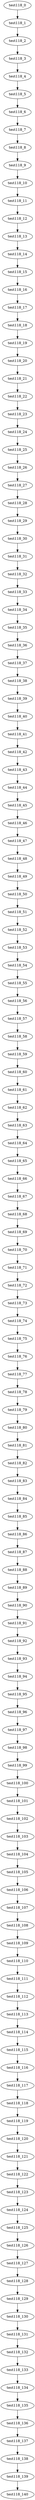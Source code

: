 digraph G {
test118_0->test118_1;
test118_1->test118_2;
test118_2->test118_3;
test118_3->test118_4;
test118_4->test118_5;
test118_5->test118_6;
test118_6->test118_7;
test118_7->test118_8;
test118_8->test118_9;
test118_9->test118_10;
test118_10->test118_11;
test118_11->test118_12;
test118_12->test118_13;
test118_13->test118_14;
test118_14->test118_15;
test118_15->test118_16;
test118_16->test118_17;
test118_17->test118_18;
test118_18->test118_19;
test118_19->test118_20;
test118_20->test118_21;
test118_21->test118_22;
test118_22->test118_23;
test118_23->test118_24;
test118_24->test118_25;
test118_25->test118_26;
test118_26->test118_27;
test118_27->test118_28;
test118_28->test118_29;
test118_29->test118_30;
test118_30->test118_31;
test118_31->test118_32;
test118_32->test118_33;
test118_33->test118_34;
test118_34->test118_35;
test118_35->test118_36;
test118_36->test118_37;
test118_37->test118_38;
test118_38->test118_39;
test118_39->test118_40;
test118_40->test118_41;
test118_41->test118_42;
test118_42->test118_43;
test118_43->test118_44;
test118_44->test118_45;
test118_45->test118_46;
test118_46->test118_47;
test118_47->test118_48;
test118_48->test118_49;
test118_49->test118_50;
test118_50->test118_51;
test118_51->test118_52;
test118_52->test118_53;
test118_53->test118_54;
test118_54->test118_55;
test118_55->test118_56;
test118_56->test118_57;
test118_57->test118_58;
test118_58->test118_59;
test118_59->test118_60;
test118_60->test118_61;
test118_61->test118_62;
test118_62->test118_63;
test118_63->test118_64;
test118_64->test118_65;
test118_65->test118_66;
test118_66->test118_67;
test118_67->test118_68;
test118_68->test118_69;
test118_69->test118_70;
test118_70->test118_71;
test118_71->test118_72;
test118_72->test118_73;
test118_73->test118_74;
test118_74->test118_75;
test118_75->test118_76;
test118_76->test118_77;
test118_77->test118_78;
test118_78->test118_79;
test118_79->test118_80;
test118_80->test118_81;
test118_81->test118_82;
test118_82->test118_83;
test118_83->test118_84;
test118_84->test118_85;
test118_85->test118_86;
test118_86->test118_87;
test118_87->test118_88;
test118_88->test118_89;
test118_89->test118_90;
test118_90->test118_91;
test118_91->test118_92;
test118_92->test118_93;
test118_93->test118_94;
test118_94->test118_95;
test118_95->test118_96;
test118_96->test118_97;
test118_97->test118_98;
test118_98->test118_99;
test118_99->test118_100;
test118_100->test118_101;
test118_101->test118_102;
test118_102->test118_103;
test118_103->test118_104;
test118_104->test118_105;
test118_105->test118_106;
test118_106->test118_107;
test118_107->test118_108;
test118_108->test118_109;
test118_109->test118_110;
test118_110->test118_111;
test118_111->test118_112;
test118_112->test118_113;
test118_113->test118_114;
test118_114->test118_115;
test118_115->test118_116;
test118_116->test118_117;
test118_117->test118_118;
test118_118->test118_119;
test118_119->test118_120;
test118_120->test118_121;
test118_121->test118_122;
test118_122->test118_123;
test118_123->test118_124;
test118_124->test118_125;
test118_125->test118_126;
test118_126->test118_127;
test118_127->test118_128;
test118_128->test118_129;
test118_129->test118_130;
test118_130->test118_131;
test118_131->test118_132;
test118_132->test118_133;
test118_133->test118_134;
test118_134->test118_135;
test118_135->test118_136;
test118_136->test118_137;
test118_137->test118_138;
test118_138->test118_139;
test118_139->test118_140;

}
